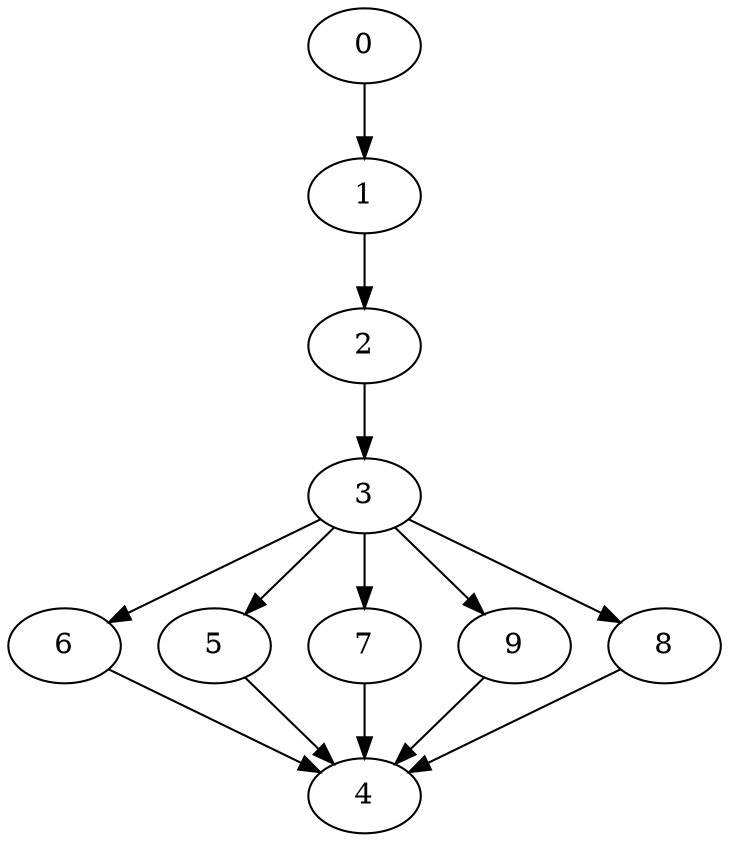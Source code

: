 digraph "SeriesParallel-MaxBf-5_Nodes_10_CCR_10.03_WeightType_Random" {
	graph ["Duplicate states"=0,
		GraphType=S_P,
		"Max states in OPEN"=0,
		Modes="120000ms; topo-ordered tasks, ; Pruning: task equivalence, fixed order ready list, ; F-value: ; Optimisation: best schedule length (\
SL) optimisation on equal, ",
		NumberOfTasks=10,
		"Pruned using list schedule length"=19,
		"States removed from OPEN"=0,
		TargetSystem="Homogeneous-2",
		"Time to schedule (ms)"=106,
		"Total idle time"=0,
		"Total schedule length"=64,
		"Total sequential time"=64,
		"Total states created"=38
	];
	0	["Finish time"=2,
		Processor=0,
		"Start time"=0,
		Weight=2];
	1	["Finish time"=4,
		Processor=0,
		"Start time"=2,
		Weight=2];
	0 -> 1	[Weight=18];
	2	["Finish time"=11,
		Processor=0,
		"Start time"=4,
		Weight=7];
	1 -> 2	[Weight=26];
	3	["Finish time"=18,
		Processor=0,
		"Start time"=11,
		Weight=7];
	2 -> 3	[Weight=26];
	6	["Finish time"=26,
		Processor=0,
		"Start time"=18,
		Weight=8];
	3 -> 6	[Weight=53];
	5	["Finish time"=33,
		Processor=0,
		"Start time"=26,
		Weight=7];
	3 -> 5	[Weight=35];
	7	["Finish time"=42,
		Processor=0,
		"Start time"=33,
		Weight=9];
	3 -> 7	[Weight=88];
	9	["Finish time"=49,
		Processor=0,
		"Start time"=42,
		Weight=7];
	3 -> 9	[Weight=53];
	8	["Finish time"=55,
		Processor=0,
		"Start time"=49,
		Weight=6];
	3 -> 8	[Weight=44];
	4	["Finish time"=64,
		Processor=0,
		"Start time"=55,
		Weight=9];
	6 -> 4	[Weight=88];
	5 -> 4	[Weight=88];
	7 -> 4	[Weight=53];
	9 -> 4	[Weight=44];
	8 -> 4	[Weight=26];
}

